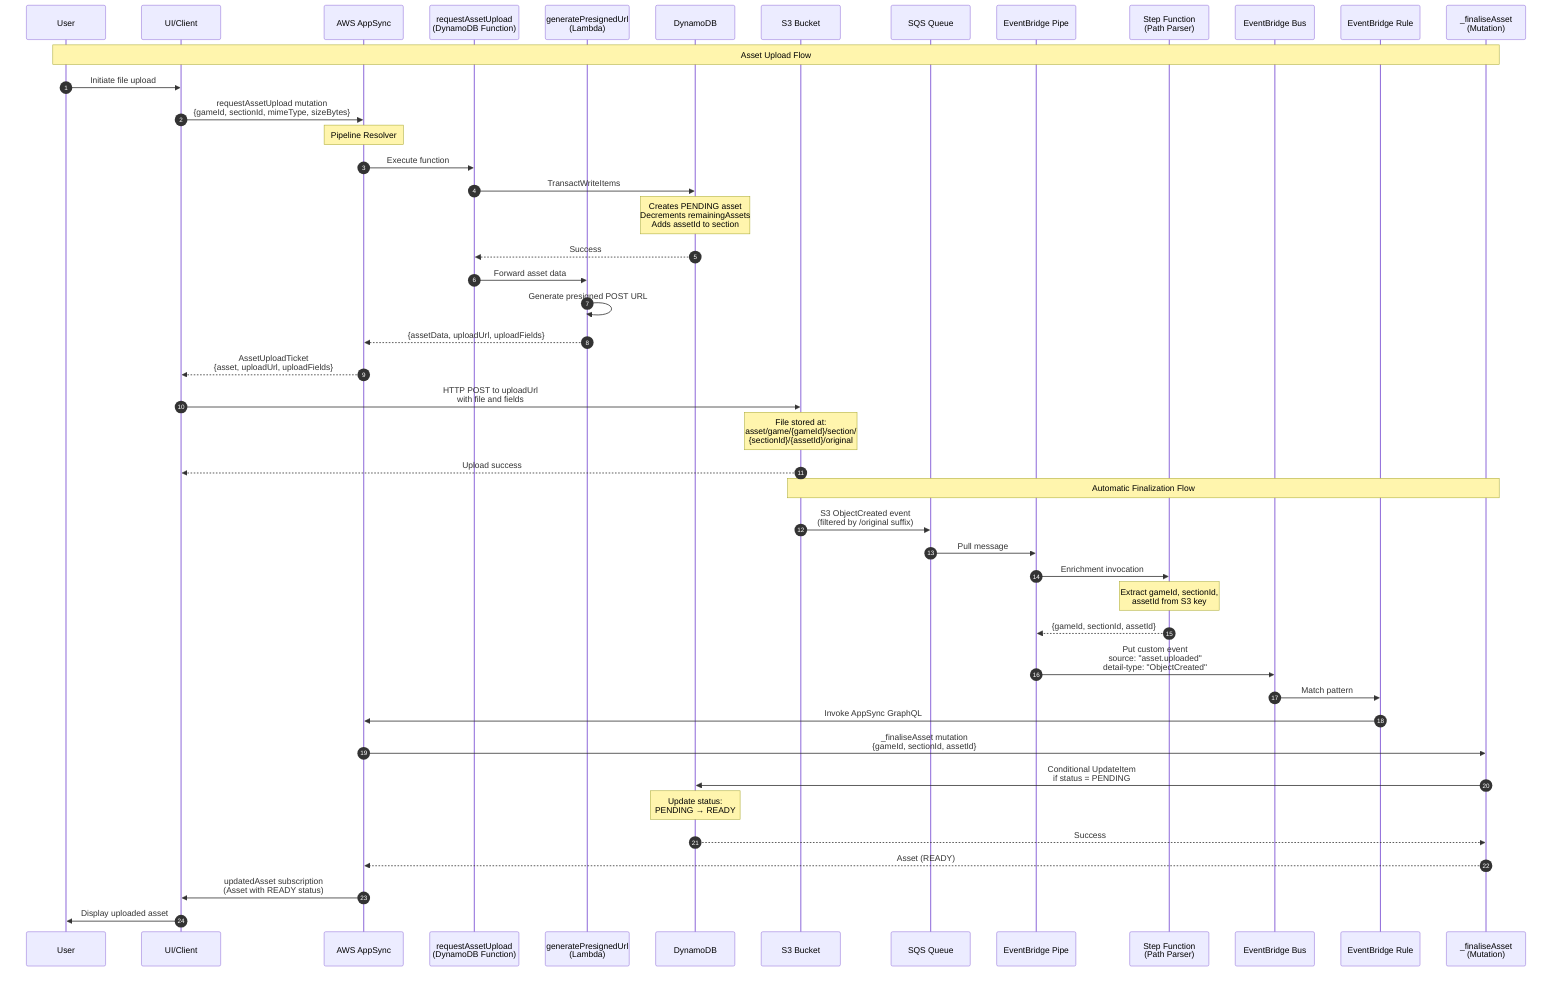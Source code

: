 sequenceDiagram
    participant User
    participant UI as UI/Client
    participant AppSync as AWS AppSync
    participant ReqFn as requestAssetUpload<br/>(DynamoDB Function)
    participant Lambda as generatePresignedUrl<br/>(Lambda)
    participant DDB as DynamoDB
    participant S3 as S3 Bucket
    participant SQS as SQS Queue
    participant Pipe as EventBridge Pipe
    participant SFN as Step Function<br/>(Path Parser)
    participant EB as EventBridge Bus
    participant Rule as EventBridge Rule
    participant FinFn as _finaliseAsset<br/>(Mutation)

    autonumber

    Note over User,FinFn: Asset Upload Flow

    User->>UI: Initiate file upload
    UI->>AppSync: requestAssetUpload mutation<br/>{gameId, sectionId, mimeType, sizeBytes}

    Note over AppSync: Pipeline Resolver
    AppSync->>ReqFn: Execute function
    ReqFn->>DDB: TransactWriteItems
    Note over DDB: Creates PENDING asset<br/>Decrements remainingAssets<br/>Adds assetId to section
    DDB-->>ReqFn: Success

    ReqFn->>Lambda: Forward asset data
    Lambda->>Lambda: Generate presigned POST URL
    Lambda-->>AppSync: {assetData, uploadUrl, uploadFields}

    AppSync-->>UI: AssetUploadTicket<br/>{asset, uploadUrl, uploadFields}

    UI->>S3: HTTP POST to uploadUrl<br/>with file and fields
    Note over S3: File stored at:<br/>asset/game/{gameId}/section/<br/>{sectionId}/{assetId}/original
    S3-->>UI: Upload success

    Note over S3,FinFn: Automatic Finalization Flow

    S3->>SQS: S3 ObjectCreated event<br/>(filtered by /original suffix)
    SQS->>Pipe: Pull message
    Pipe->>SFN: Enrichment invocation
    Note over SFN: Extract gameId, sectionId,<br/>assetId from S3 key
    SFN-->>Pipe: {gameId, sectionId, assetId}

    Pipe->>EB: Put custom event<br/>source: "asset.uploaded"<br/>detail-type: "ObjectCreated"
    EB->>Rule: Match pattern
    Rule->>AppSync: Invoke AppSync GraphQL

    AppSync->>FinFn: _finaliseAsset mutation<br/>{gameId, sectionId, assetId}
    FinFn->>DDB: Conditional UpdateItem<br/>if status = PENDING
    Note over DDB: Update status:<br/>PENDING → READY
    DDB-->>FinFn: Success

    FinFn-->>AppSync: Asset (READY)
    AppSync->>UI: updatedAsset subscription<br/>(Asset with READY status)
    UI->>User: Display uploaded asset
